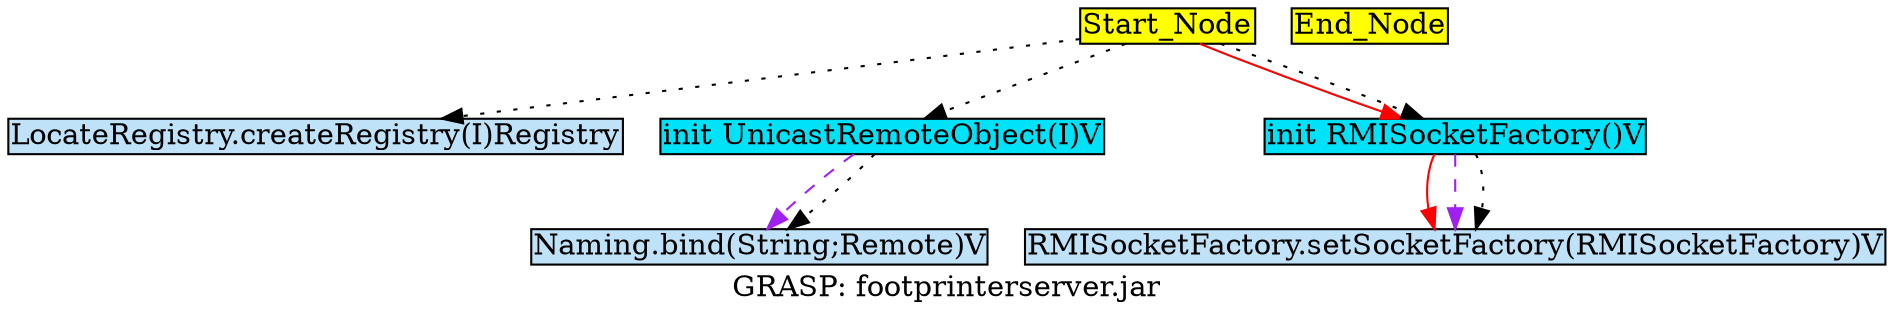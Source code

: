 digraph G {
	graph[label="GRASP: footprinterserver.jar"];	node[style=filled,fillcolor ="white",shape=box,margin=0.02,width=0,height=0];
	"Start_Node"[fillcolor ="yellow",style="filled" ];
	"LocateRegistry.createRegistry(I)Registry"[fillcolor ="#c0e2f8",style="filled" ];
	"init UnicastRemoteObject(I)V"[fillcolor ="#00e2f8",style="filled" ];
	"init RMISocketFactory()V"[fillcolor ="#00e2f8",style="filled" ];
	"RMISocketFactory.setSocketFactory(RMISocketFactory)V"[fillcolor ="#c0e2f8",style="filled" ];
	"End_Node"[fillcolor ="yellow",style="filled" ];
	"Start_Node"[fillcolor ="yellow",style="filled" ];
	"Naming.bind(String;Remote)V"[fillcolor ="#c0e2f8",style="filled" ];
	"init UnicastRemoteObject(I)V" -> "Naming.bind(String;Remote)V"[color="purple",style=dashed];
	"init UnicastRemoteObject(I)V" -> "Naming.bind(String;Remote)V"[color="black",style=dotted];
	"init RMISocketFactory()V" -> "RMISocketFactory.setSocketFactory(RMISocketFactory)V"[color="red",style=solid];
	"init RMISocketFactory()V" -> "RMISocketFactory.setSocketFactory(RMISocketFactory)V"[color="purple",style=dashed];
	"init RMISocketFactory()V" -> "RMISocketFactory.setSocketFactory(RMISocketFactory)V"[color="black",style=dotted];
	"Start_Node" -> "LocateRegistry.createRegistry(I)Registry"[color="black",style=dotted];
	"Start_Node" -> "init UnicastRemoteObject(I)V"[color="black",style=dotted];
	"Start_Node" -> "init RMISocketFactory()V"[color="red",style=solid];
	"Start_Node" -> "init RMISocketFactory()V"[color="black",style=dotted];
}
